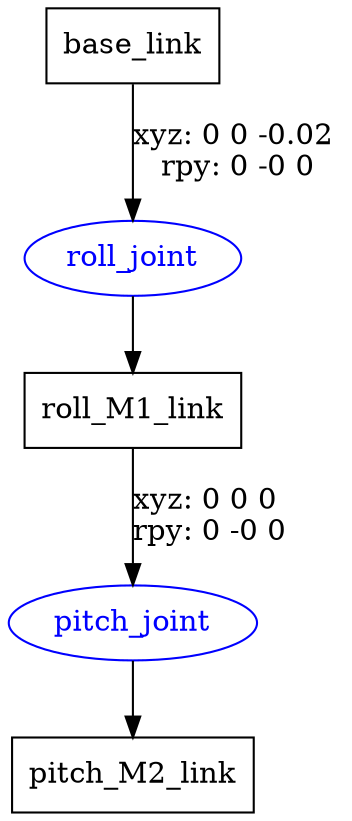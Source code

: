 digraph G {
node [shape=box];
"base_link" [label="base_link"];
"roll_M1_link" [label="roll_M1_link"];
"pitch_M2_link" [label="pitch_M2_link"];
node [shape=ellipse, color=blue, fontcolor=blue];
"base_link" -> "roll_joint" [label="xyz: 0 0 -0.02 \nrpy: 0 -0 0"]
"roll_joint" -> "roll_M1_link"
"roll_M1_link" -> "pitch_joint" [label="xyz: 0 0 0 \nrpy: 0 -0 0"]
"pitch_joint" -> "pitch_M2_link"
}

